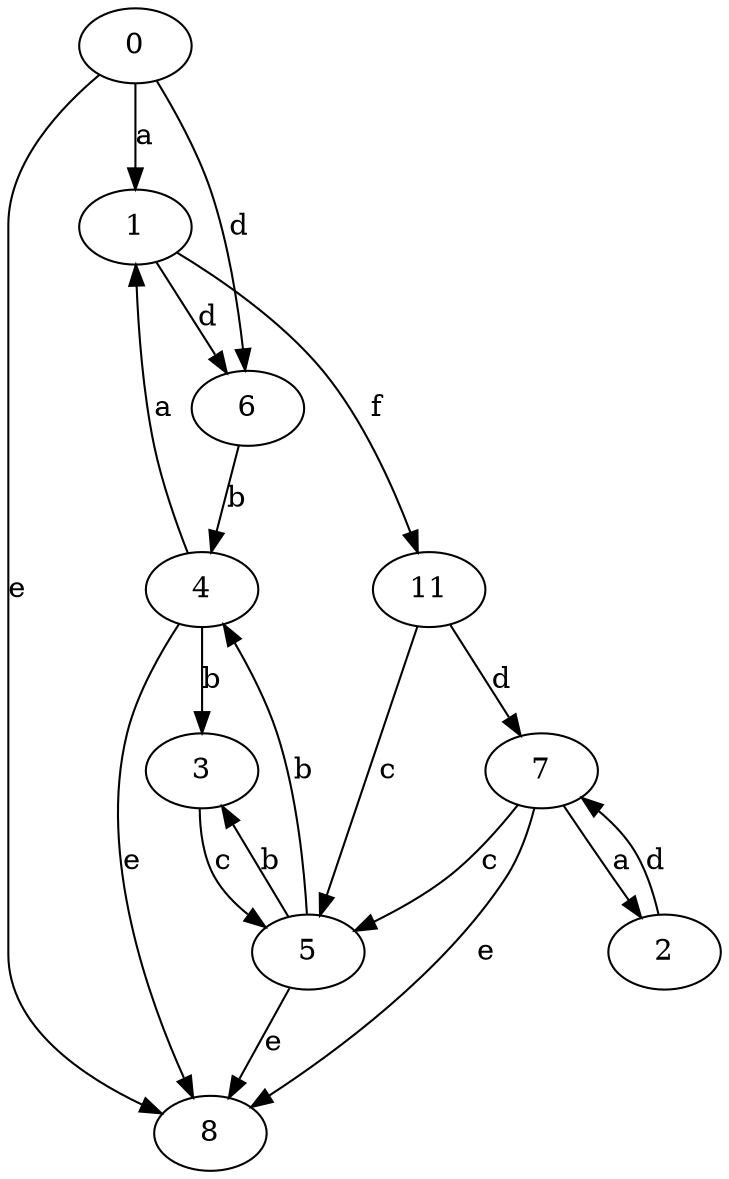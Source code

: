 strict digraph  {
0;
1;
2;
3;
4;
5;
6;
7;
8;
11;
0 -> 1  [label=a];
0 -> 6  [label=d];
0 -> 8  [label=e];
1 -> 6  [label=d];
1 -> 11  [label=f];
2 -> 7  [label=d];
3 -> 5  [label=c];
4 -> 1  [label=a];
4 -> 3  [label=b];
4 -> 8  [label=e];
5 -> 3  [label=b];
5 -> 4  [label=b];
5 -> 8  [label=e];
6 -> 4  [label=b];
7 -> 2  [label=a];
7 -> 5  [label=c];
7 -> 8  [label=e];
11 -> 5  [label=c];
11 -> 7  [label=d];
}
